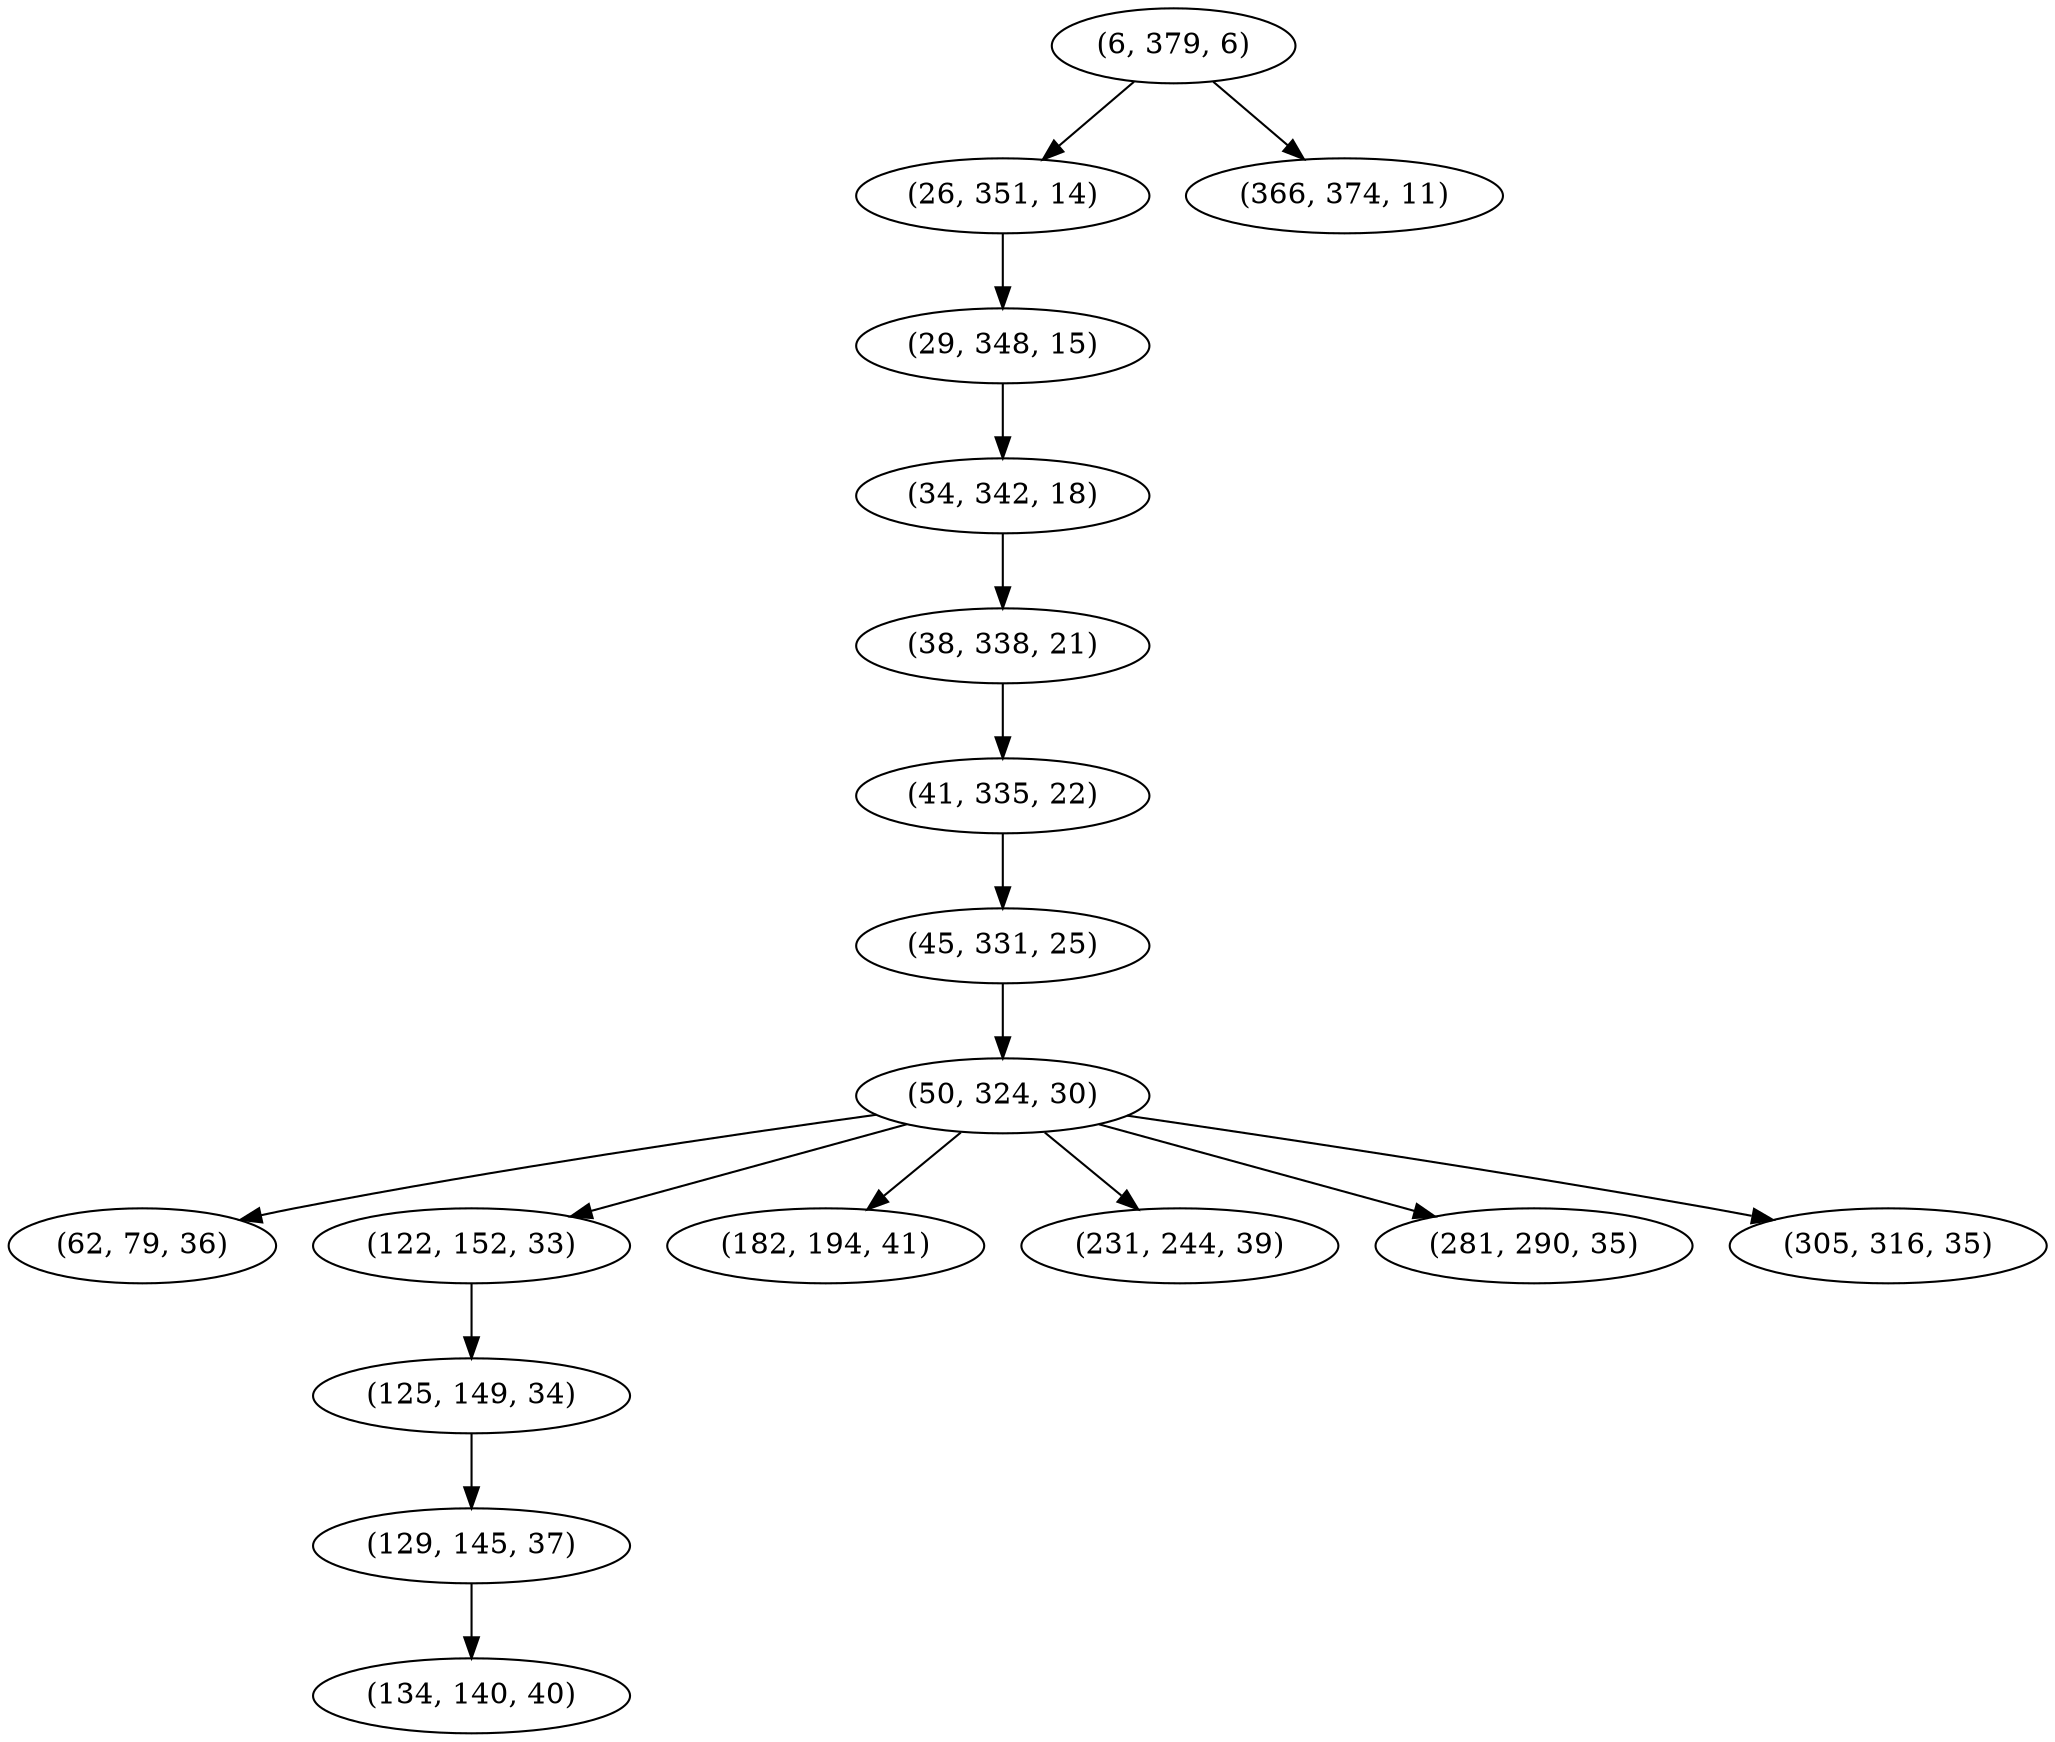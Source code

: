 digraph tree {
    "(6, 379, 6)";
    "(26, 351, 14)";
    "(29, 348, 15)";
    "(34, 342, 18)";
    "(38, 338, 21)";
    "(41, 335, 22)";
    "(45, 331, 25)";
    "(50, 324, 30)";
    "(62, 79, 36)";
    "(122, 152, 33)";
    "(125, 149, 34)";
    "(129, 145, 37)";
    "(134, 140, 40)";
    "(182, 194, 41)";
    "(231, 244, 39)";
    "(281, 290, 35)";
    "(305, 316, 35)";
    "(366, 374, 11)";
    "(6, 379, 6)" -> "(26, 351, 14)";
    "(6, 379, 6)" -> "(366, 374, 11)";
    "(26, 351, 14)" -> "(29, 348, 15)";
    "(29, 348, 15)" -> "(34, 342, 18)";
    "(34, 342, 18)" -> "(38, 338, 21)";
    "(38, 338, 21)" -> "(41, 335, 22)";
    "(41, 335, 22)" -> "(45, 331, 25)";
    "(45, 331, 25)" -> "(50, 324, 30)";
    "(50, 324, 30)" -> "(62, 79, 36)";
    "(50, 324, 30)" -> "(122, 152, 33)";
    "(50, 324, 30)" -> "(182, 194, 41)";
    "(50, 324, 30)" -> "(231, 244, 39)";
    "(50, 324, 30)" -> "(281, 290, 35)";
    "(50, 324, 30)" -> "(305, 316, 35)";
    "(122, 152, 33)" -> "(125, 149, 34)";
    "(125, 149, 34)" -> "(129, 145, 37)";
    "(129, 145, 37)" -> "(134, 140, 40)";
}
